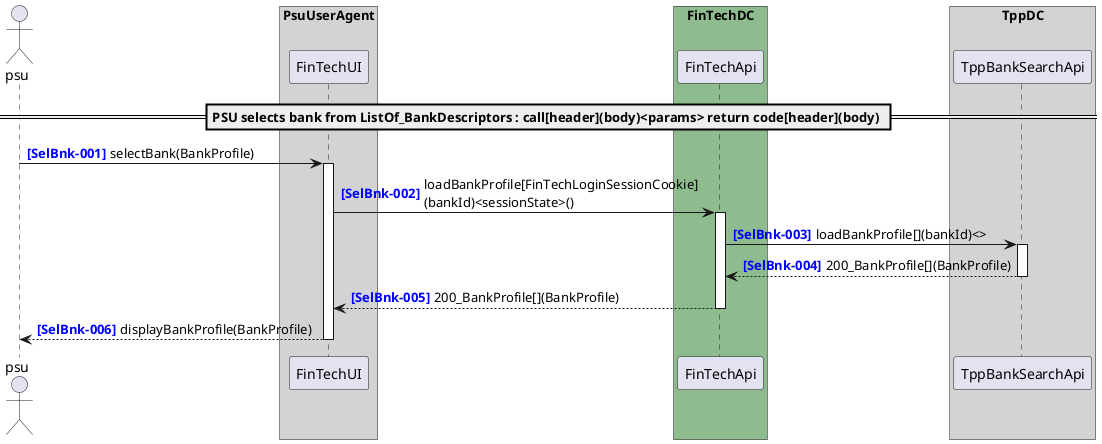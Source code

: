 @startuml

autonumber "<b><color blue>[SelBnk-000]</color></b>"
actor psu

box "PsuUserAgent" #LightGray
    participant "FinTechUI" as FinTechUI
    'participant "ConsentAuthorisationUI" as ConsentAuthorisationUI
    'participant "OnlineBankingUI" as OnlineBankingUI
end box
box "FinTechDC" #DarkSeaGreen
    participant "FinTechApi" as FinTechApi
end box
box "TppDC" #LightGray
    'participant "TppBankingApi" as TppBankingApi
    participant "TppBankSearchApi" as TppBankSearchApi
    'participant "ConsentAuthorisationApi" as ConsentAuthorisationApi

    'participant "RedirectSessionStoreApi" as RedirectSessionStoreApi
    'participant "BankingProtocolSelector" as BankingProtocolSelector
    'participant "BankingProtocol" as BankingProtocol
end box
box "AspspDC" #LightSkyBlue
	'participant "AspspBankingApi" as AspspBankingApi
    'participant "OnlineBankingApi" as OnlineBankingApi
end box

== PSU selects bank from ListOf_BankDescriptors : call[header](body)<params> return code[header](body) ==

psu -> FinTechUI ++ : selectBank(BankProfile)
FinTechUI -> FinTechApi ++ : loadBankProfile[FinTechLoginSessionCookie]\n(bankId)<sessionState>()
FinTechApi -> TppBankSearchApi ++ : loadBankProfile[](bankId)<>
return 200_BankProfile[](BankProfile)
return 200_BankProfile[](BankProfile)
return displayBankProfile(BankProfile)

@enduml